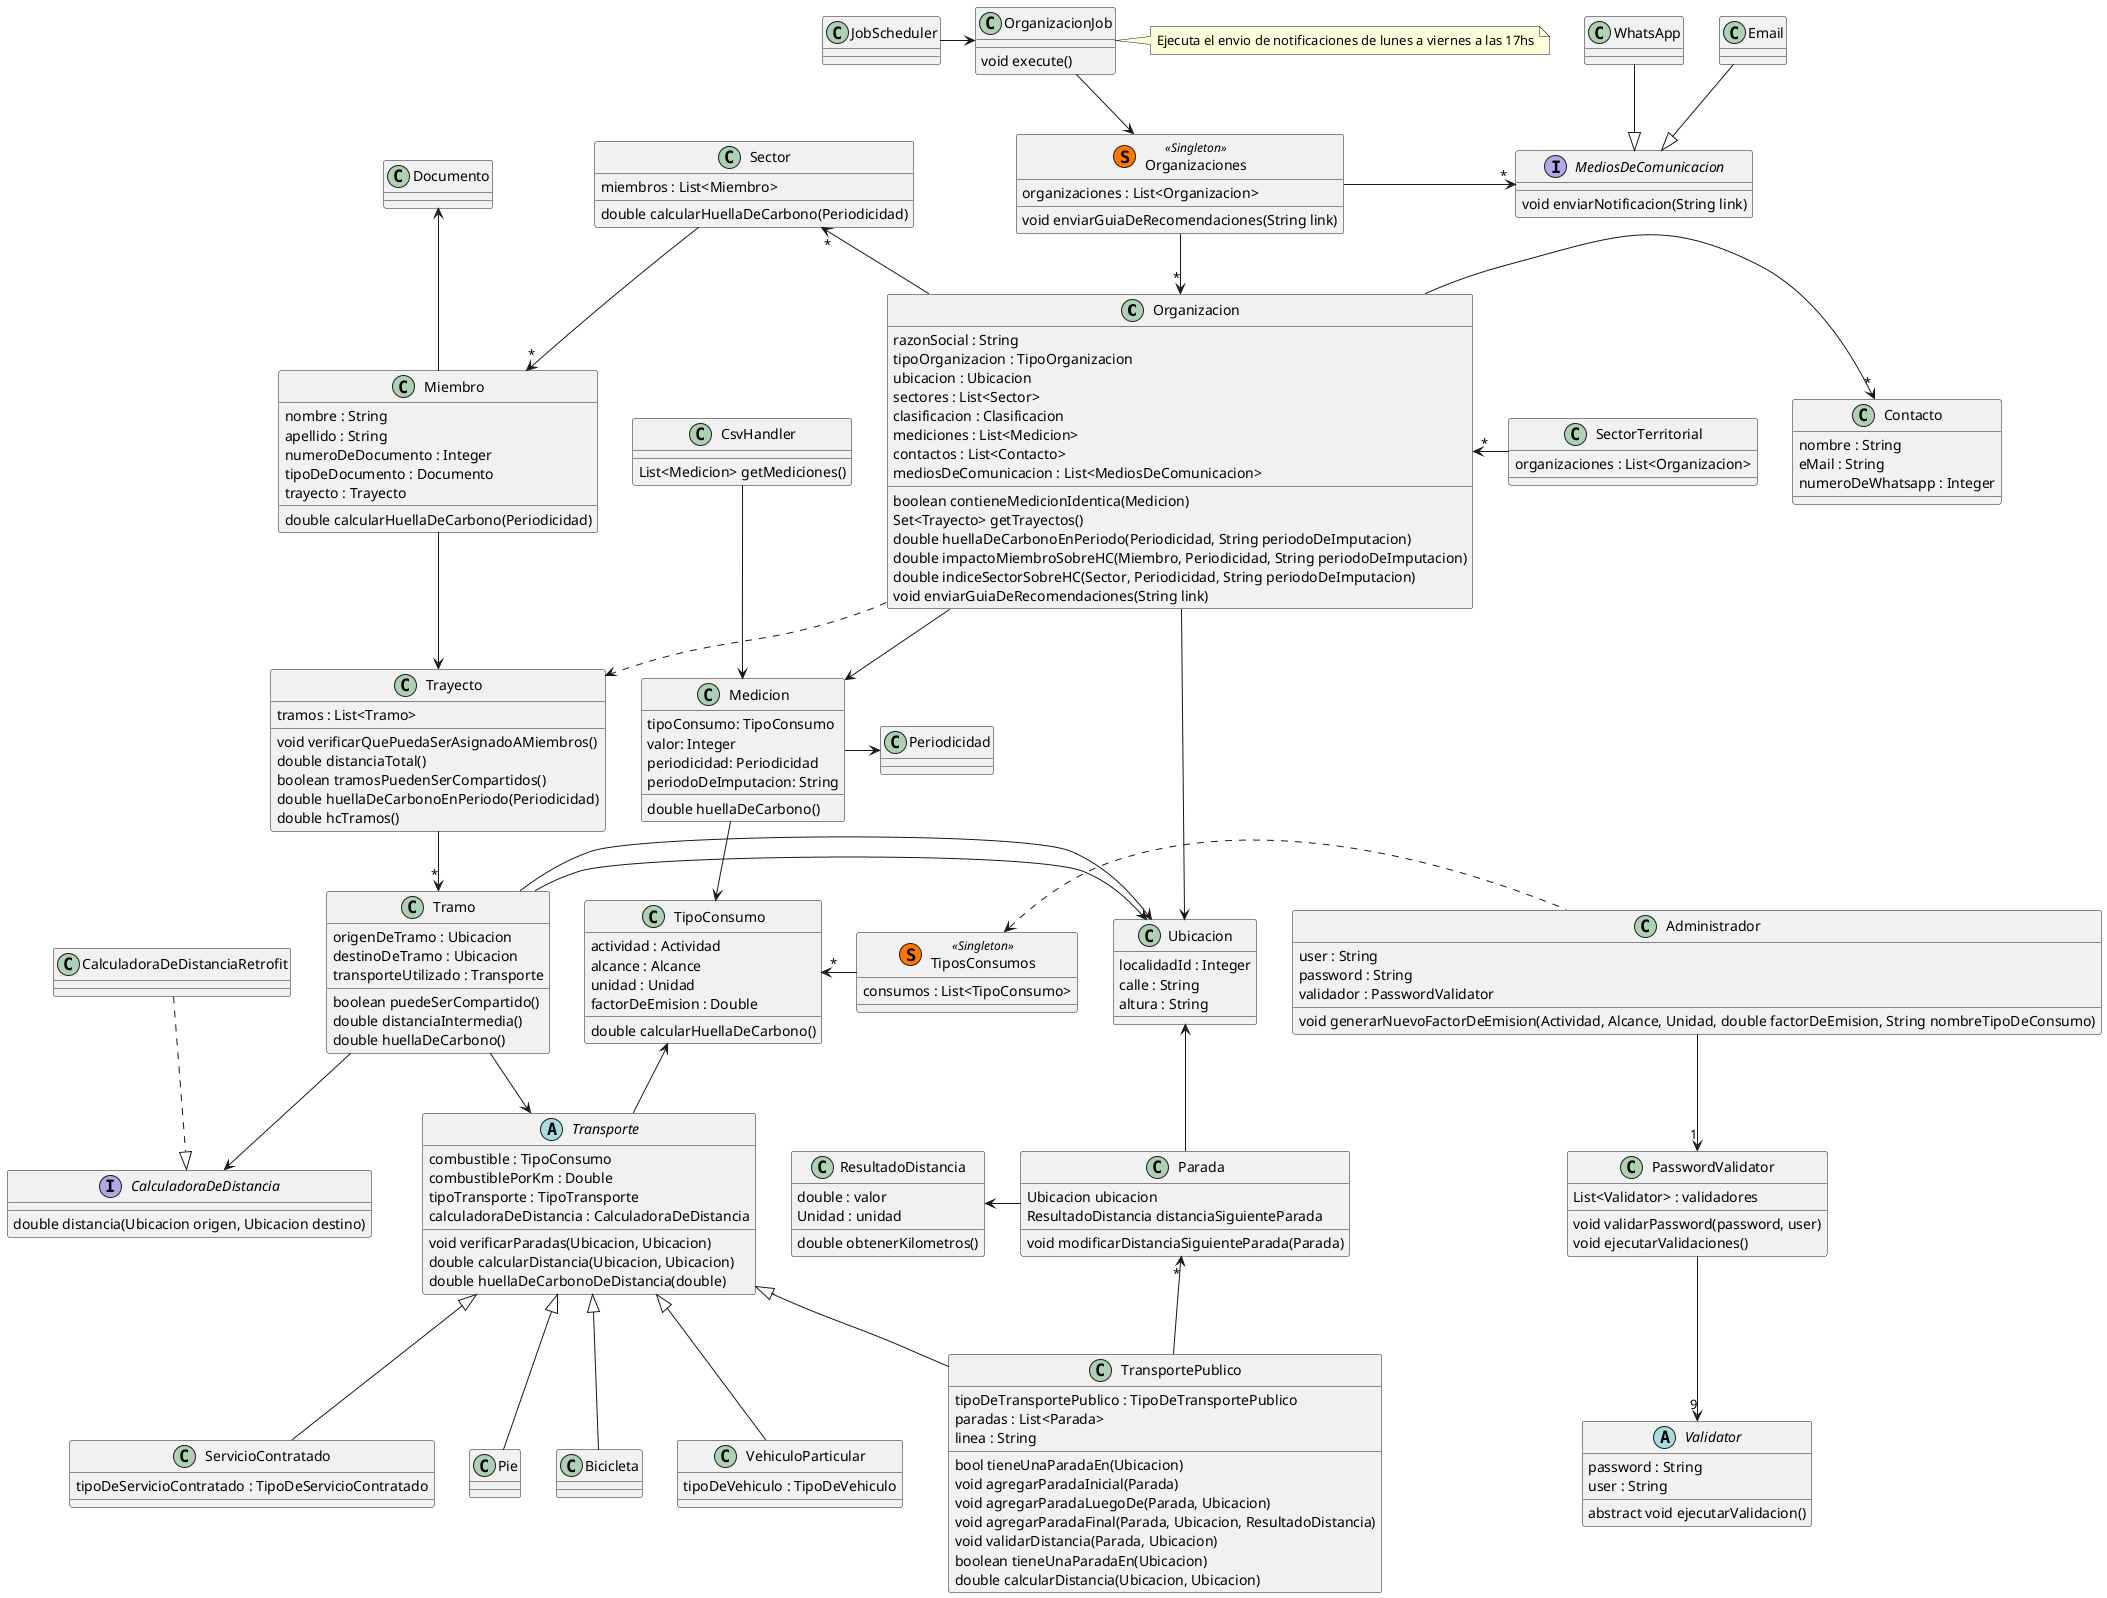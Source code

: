 @startuml TPA-3-Simplificado

class Organizacion {
  razonSocial : String
  tipoOrganizacion : TipoOrganizacion
  ubicacion : Ubicacion
  sectores : List<Sector>
  clasificacion : Clasificacion
  mediciones : List<Medicion>
  contactos : List<Contacto>
  mediosDeComunicacion : List<MediosDeComunicacion>
  boolean contieneMedicionIdentica(Medicion)
  Set<Trayecto> getTrayectos()
  double huellaDeCarbonoEnPeriodo(Periodicidad, String periodoDeImputacion)
  double impactoMiembroSobreHC(Miembro, Periodicidad, String periodoDeImputacion)
  double indiceSectorSobreHC(Sector, Periodicidad, String periodoDeImputacion)
  void enviarGuiaDeRecomendaciones(String link)
}
' impactoMiembroSobreHC -> llamo a huellaDeCarbonoEnPeriodo, y calcularHuellaDeCarbono de Miembro,
' y divido el resultado para obtener el porcentaje 
' verificarQueSeanMiembros -> valida que en la lista de miembros todos pertenezcan a la organizacion
' asignarTrayectoA -> llama a verificarQueSeanMiembros para lista de miembros,
' y verificarQuePuedaSerAsignadoAMiembros para el trayecto, si pasan las validaciones,
' a todos los miembros de la lista se le asigna el trayecto

class Contacto {
  nombre : String
  eMail : String
  numeroDeWhatsapp : Integer
}

class Organizaciones <<(S,#FF7700) Singleton>> {
  organizaciones : List<Organizacion>
  void enviarGuiaDeRecomendaciones(String link)
}

Organizacion -right->"*" Contacto
Organizaciones -->"*" Organizacion
Organizaciones -right->"*" MediosDeComunicacion

interface MediosDeComunicacion {
  void enviarNotificacion(String link) 
}


MediosDeComunicacion <|-up- WhatsApp
MediosDeComunicacion <|-up- Email

class SectorTerritorial {
  organizaciones : List<Organizacion>
}

SectorTerritorial -left->"*" Organizacion

class TiposConsumos <<(S,#FF7700) Singleton>> {
  consumos : List<TipoConsumo>
}

' TiposConsumos es singleton (repositorio de objetos)
TiposConsumos -left->"*" TipoConsumo

class TipoConsumo {
  actividad : Actividad
  alcance : Alcance
  unidad : Unidad
  factorDeEmision : Double
  double calcularHuellaDeCarbono()
}
' void setFactorDeEmision(double)


class Medicion {
  tipoConsumo: TipoConsumo
  valor: Integer
  periodicidad: Periodicidad
  periodoDeImputacion: String
  double huellaDeCarbono()
}

class Ubicacion {
  localidadId : Integer
  calle : String
  altura : String
}

class Sector {
  miembros : List<Miembro>
  double calcularHuellaDeCarbono(Periodicidad)
}

class Miembro {
  nombre : String
  apellido : String
  numeroDeDocumento : Integer
  tipoDeDocumento : Documento
  trayecto : Trayecto
  double calcularHuellaDeCarbono(Periodicidad)
}

' Usamos strategy para los medios de transportes
abstract Transporte {
  combustible : TipoConsumo
  combustiblePorKm : Double
  tipoTransporte : TipoTransporte
  calculadoraDeDistancia : CalculadoraDeDistancia
  void verificarParadas(Ubicacion, Ubicacion)
  double calcularDistancia(Ubicacion, Ubicacion)
  double huellaDeCarbonoDeDistancia(double)
}


class VehiculoParticular {
  tipoDeVehiculo : TipoDeVehiculo
}

class TransportePublico {
  tipoDeTransportePublico : TipoDeTransportePublico
  paradas : List<Parada>
  linea : String
  bool tieneUnaParadaEn(Ubicacion)
  void agregarParadaInicial(Parada)
  void agregarParadaLuegoDe(Parada, Ubicacion)
  void agregarParadaFinal(Parada, Ubicacion, ResultadoDistancia)
  void validarDistancia(Parada, Ubicacion)
  boolean tieneUnaParadaEn(Ubicacion)
  double calcularDistancia(Ubicacion, Ubicacion)
}

class ServicioContratado {
  tipoDeServicioContratado : TipoDeServicioContratado
}

' Se refiere a caminar o a bicicleta
class Pie {

}

class Bicicleta {

}


class Tramo {
  origenDeTramo : Ubicacion
  destinoDeTramo : Ubicacion
  transporteUtilizado : Transporte
  boolean puedeSerCompartido()
  double distanciaIntermedia()
  double huellaDeCarbono()
}
' puedeSerCompartido -> valida que el tipo de transporte del tramo sea
' vehiculo particular o de servicio contratado

class Trayecto {
  tramos : List<Tramo>
  void verificarQuePuedaSerAsignadoAMiembros()
  double distanciaTotal()
  boolean tramosPuedenSerCompartidos()
  double huellaDeCarbonoEnPeriodo(Periodicidad)
  double hcTramos()
}
' verificarQuePuedaSerAsignadoAMiembros -> llama para cada tramo al validarTramoCompartido

interface CalculadoraDeDistancia {
  double distancia(Ubicacion origen, Ubicacion destino)
}

class CalculadoraDeDistanciaRetrofit {

}

class ResultadoDistancia {
  double : valor
  Unidad : unidad
  double obtenerKilometros()
}

class Parada {
  Ubicacion ubicacion
  ResultadoDistancia distanciaSiguienteParada
  void modificarDistanciaSiguienteParada(Parada)
}

class Administrador {
  user : String
  password : String
  validador : PasswordValidator 
  void generarNuevoFactorDeEmision(Actividad, Alcance, Unidad, double factorDeEmision, String nombreTipoDeConsumo)
}

class PasswordValidator {
  List<Validator> : validadores
  void validarPassword(password, user)
  void ejecutarValidaciones()
}


abstract class Validator {
  password : String
  user : String
  abstract void ejecutarValidacion()
}

class CsvHandler {
  List<Medicion> getMediciones()
}

CsvHandler --> Medicion

Administrador .left.> TiposConsumos
Administrador -down->"1" PasswordValidator
PasswordValidator --> "9" Validator


Miembro "*"<-up- Sector
Organizacion -down-> Ubicacion
Organizacion -up->"*" Sector
Miembro -up-> Documento

Trayecto --> "*" Tramo
Trayecto <-left- Miembro
Tramo --> Transporte
Tramo -right-> Ubicacion
Tramo -right-> Ubicacion

TransportePublico -left->"*" Parada
TransportePublico -up-|> Transporte
VehiculoParticular -up-|> Transporte
Pie -up-|> Transporte
Bicicleta -up-|> Transporte
ServicioContratado -up-|> Transporte

Transporte -up-> TipoConsumo

Organizacion ..> Trayecto
Tramo --> CalculadoraDeDistancia
CalculadoraDeDistanciaRetrofit .down.|> CalculadoraDeDistancia

Organizacion -down-> Medicion
Medicion --> TipoConsumo
Medicion -right-> Periodicidad

Parada -left-> ResultadoDistancia
Parada -up-> Ubicacion

class JobScheduler

class OrganizacionJob {
  void execute()
}

note right of OrganizacionJob
  Ejecuta el envio de notificaciones de lunes a viernes a las 17hs
end note

JobScheduler -right-> OrganizacionJob
OrganizacionJob --> Organizaciones


@enduml